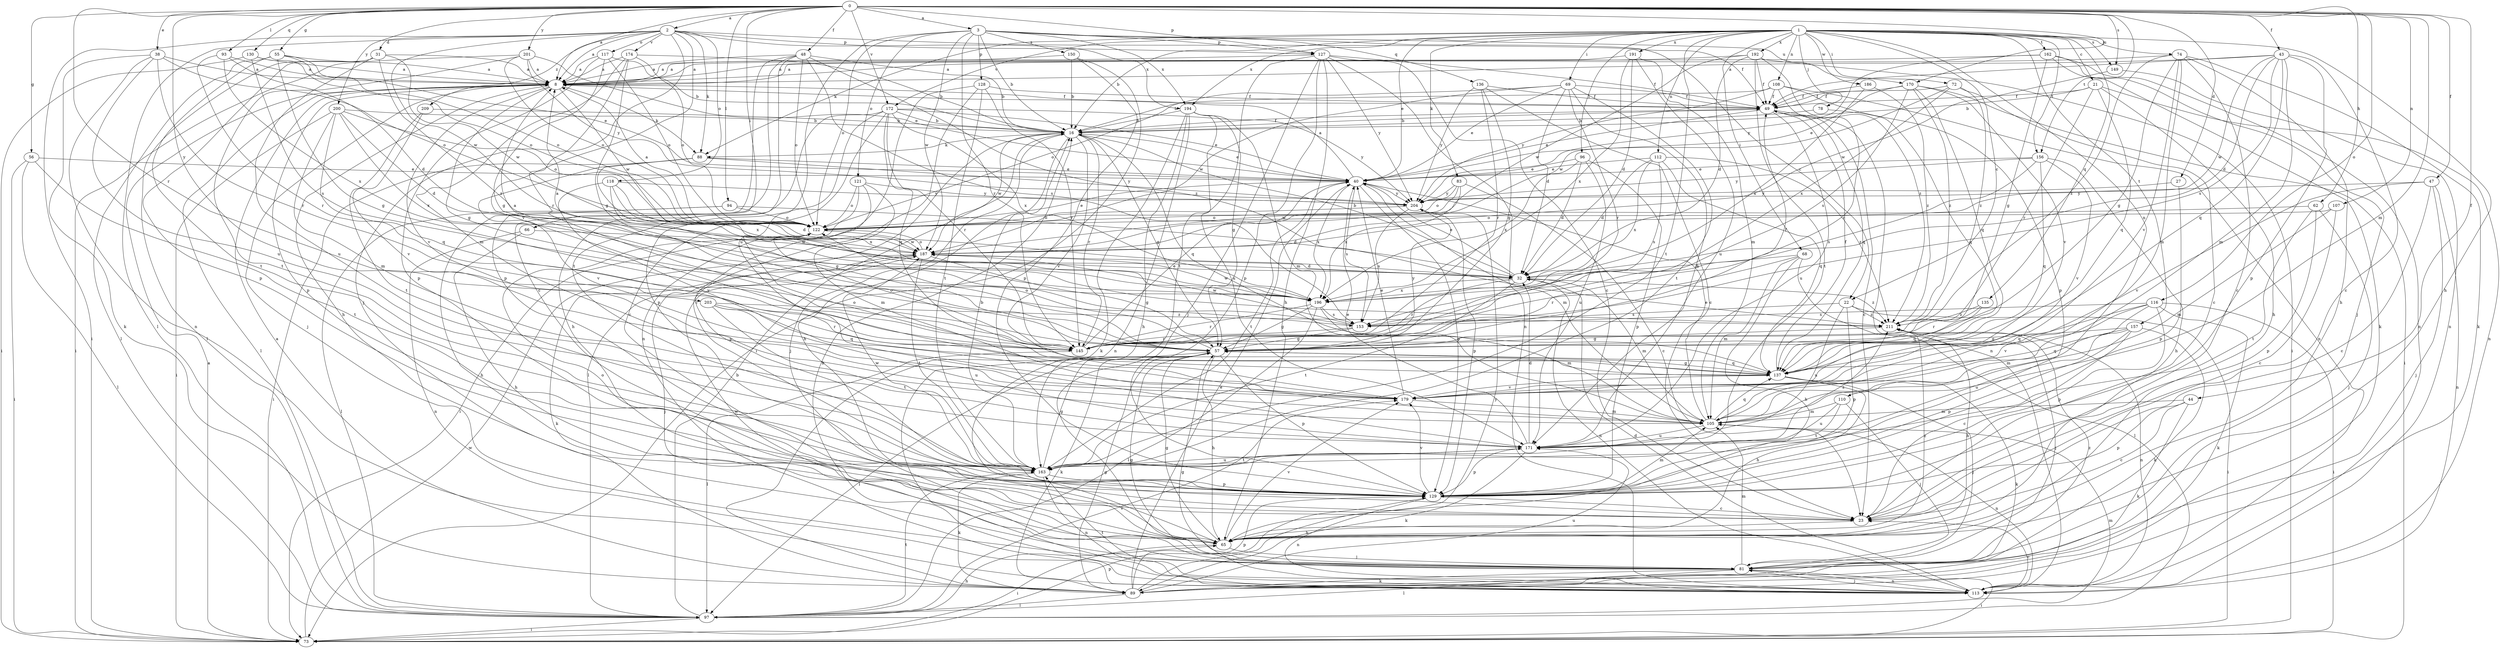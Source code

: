 strict digraph  {
0;
1;
2;
3;
8;
16;
21;
22;
23;
27;
31;
32;
38;
40;
43;
44;
47;
48;
49;
55;
56;
57;
62;
65;
66;
68;
69;
72;
73;
74;
78;
81;
83;
88;
89;
93;
94;
96;
97;
105;
107;
108;
110;
112;
113;
116;
117;
118;
121;
122;
127;
128;
129;
130;
135;
136;
137;
145;
149;
150;
153;
156;
157;
162;
163;
170;
171;
172;
174;
179;
186;
187;
191;
192;
194;
196;
200;
201;
203;
204;
209;
211;
0 -> 2  [label=a];
0 -> 3  [label=a];
0 -> 8  [label=a];
0 -> 27  [label=d];
0 -> 38  [label=e];
0 -> 43  [label=f];
0 -> 44  [label=f];
0 -> 47  [label=f];
0 -> 48  [label=f];
0 -> 55  [label=g];
0 -> 56  [label=g];
0 -> 62  [label=h];
0 -> 66  [label=i];
0 -> 93  [label=l];
0 -> 94  [label=l];
0 -> 105  [label=m];
0 -> 107  [label=n];
0 -> 116  [label=o];
0 -> 127  [label=p];
0 -> 130  [label=q];
0 -> 145  [label=r];
0 -> 149  [label=s];
0 -> 156  [label=t];
0 -> 170  [label=u];
0 -> 172  [label=v];
0 -> 200  [label=y];
0 -> 201  [label=y];
0 -> 203  [label=y];
1 -> 16  [label=b];
1 -> 21  [label=c];
1 -> 22  [label=c];
1 -> 40  [label=e];
1 -> 65  [label=h];
1 -> 68  [label=i];
1 -> 69  [label=i];
1 -> 72  [label=i];
1 -> 74  [label=j];
1 -> 78  [label=j];
1 -> 83  [label=k];
1 -> 88  [label=k];
1 -> 96  [label=l];
1 -> 108  [label=n];
1 -> 110  [label=n];
1 -> 112  [label=n];
1 -> 135  [label=q];
1 -> 149  [label=s];
1 -> 156  [label=t];
1 -> 157  [label=t];
1 -> 162  [label=t];
1 -> 163  [label=t];
1 -> 172  [label=v];
1 -> 186  [label=w];
1 -> 191  [label=x];
1 -> 192  [label=x];
1 -> 194  [label=x];
2 -> 8  [label=a];
2 -> 31  [label=d];
2 -> 49  [label=f];
2 -> 73  [label=i];
2 -> 81  [label=j];
2 -> 88  [label=k];
2 -> 97  [label=l];
2 -> 117  [label=o];
2 -> 118  [label=o];
2 -> 127  [label=p];
2 -> 174  [label=v];
2 -> 179  [label=v];
2 -> 187  [label=w];
2 -> 194  [label=x];
2 -> 209  [label=z];
3 -> 16  [label=b];
3 -> 22  [label=c];
3 -> 121  [label=o];
3 -> 122  [label=o];
3 -> 127  [label=p];
3 -> 128  [label=p];
3 -> 136  [label=q];
3 -> 145  [label=r];
3 -> 150  [label=s];
3 -> 170  [label=u];
3 -> 171  [label=u];
3 -> 187  [label=w];
3 -> 194  [label=x];
8 -> 49  [label=f];
8 -> 57  [label=g];
8 -> 65  [label=h];
8 -> 81  [label=j];
8 -> 88  [label=k];
8 -> 97  [label=l];
8 -> 129  [label=p];
8 -> 179  [label=v];
8 -> 187  [label=w];
16 -> 40  [label=e];
16 -> 49  [label=f];
16 -> 57  [label=g];
16 -> 65  [label=h];
16 -> 81  [label=j];
16 -> 88  [label=k];
16 -> 97  [label=l];
16 -> 137  [label=q];
16 -> 145  [label=r];
16 -> 179  [label=v];
16 -> 187  [label=w];
21 -> 16  [label=b];
21 -> 49  [label=f];
21 -> 65  [label=h];
21 -> 113  [label=n];
21 -> 137  [label=q];
21 -> 145  [label=r];
22 -> 73  [label=i];
22 -> 129  [label=p];
22 -> 153  [label=s];
22 -> 171  [label=u];
22 -> 211  [label=z];
23 -> 65  [label=h];
23 -> 122  [label=o];
27 -> 129  [label=p];
27 -> 204  [label=y];
31 -> 8  [label=a];
31 -> 97  [label=l];
31 -> 129  [label=p];
31 -> 171  [label=u];
31 -> 187  [label=w];
31 -> 211  [label=z];
32 -> 16  [label=b];
32 -> 40  [label=e];
32 -> 105  [label=m];
32 -> 113  [label=n];
32 -> 145  [label=r];
32 -> 163  [label=t];
32 -> 196  [label=x];
32 -> 211  [label=z];
38 -> 8  [label=a];
38 -> 89  [label=k];
38 -> 113  [label=n];
38 -> 122  [label=o];
38 -> 145  [label=r];
38 -> 171  [label=u];
40 -> 8  [label=a];
40 -> 105  [label=m];
40 -> 129  [label=p];
40 -> 153  [label=s];
40 -> 163  [label=t];
40 -> 196  [label=x];
40 -> 204  [label=y];
43 -> 8  [label=a];
43 -> 23  [label=c];
43 -> 32  [label=d];
43 -> 49  [label=f];
43 -> 105  [label=m];
43 -> 129  [label=p];
43 -> 137  [label=q];
43 -> 153  [label=s];
43 -> 187  [label=w];
44 -> 23  [label=c];
44 -> 89  [label=k];
44 -> 105  [label=m];
44 -> 129  [label=p];
47 -> 23  [label=c];
47 -> 81  [label=j];
47 -> 113  [label=n];
47 -> 179  [label=v];
47 -> 204  [label=y];
48 -> 8  [label=a];
48 -> 16  [label=b];
48 -> 23  [label=c];
48 -> 122  [label=o];
48 -> 129  [label=p];
48 -> 153  [label=s];
48 -> 163  [label=t];
48 -> 211  [label=z];
49 -> 16  [label=b];
49 -> 23  [label=c];
49 -> 40  [label=e];
49 -> 113  [label=n];
49 -> 137  [label=q];
49 -> 171  [label=u];
55 -> 8  [label=a];
55 -> 40  [label=e];
55 -> 57  [label=g];
55 -> 97  [label=l];
55 -> 122  [label=o];
55 -> 163  [label=t];
56 -> 40  [label=e];
56 -> 73  [label=i];
56 -> 97  [label=l];
56 -> 163  [label=t];
57 -> 49  [label=f];
57 -> 65  [label=h];
57 -> 89  [label=k];
57 -> 97  [label=l];
57 -> 122  [label=o];
57 -> 129  [label=p];
57 -> 137  [label=q];
57 -> 204  [label=y];
62 -> 81  [label=j];
62 -> 122  [label=o];
62 -> 129  [label=p];
62 -> 163  [label=t];
65 -> 57  [label=g];
65 -> 73  [label=i];
65 -> 81  [label=j];
65 -> 179  [label=v];
65 -> 211  [label=z];
66 -> 65  [label=h];
66 -> 113  [label=n];
66 -> 187  [label=w];
68 -> 32  [label=d];
68 -> 65  [label=h];
68 -> 97  [label=l];
68 -> 105  [label=m];
68 -> 145  [label=r];
69 -> 32  [label=d];
69 -> 40  [label=e];
69 -> 49  [label=f];
69 -> 122  [label=o];
69 -> 145  [label=r];
69 -> 163  [label=t];
69 -> 171  [label=u];
69 -> 187  [label=w];
72 -> 23  [label=c];
72 -> 49  [label=f];
72 -> 187  [label=w];
72 -> 196  [label=x];
72 -> 211  [label=z];
73 -> 8  [label=a];
73 -> 129  [label=p];
73 -> 187  [label=w];
74 -> 8  [label=a];
74 -> 23  [label=c];
74 -> 57  [label=g];
74 -> 65  [label=h];
74 -> 89  [label=k];
74 -> 105  [label=m];
74 -> 179  [label=v];
74 -> 211  [label=z];
78 -> 16  [label=b];
78 -> 137  [label=q];
81 -> 57  [label=g];
81 -> 73  [label=i];
81 -> 89  [label=k];
81 -> 97  [label=l];
81 -> 105  [label=m];
81 -> 113  [label=n];
81 -> 187  [label=w];
81 -> 211  [label=z];
83 -> 23  [label=c];
83 -> 122  [label=o];
83 -> 187  [label=w];
83 -> 196  [label=x];
83 -> 204  [label=y];
88 -> 40  [label=e];
88 -> 73  [label=i];
88 -> 179  [label=v];
88 -> 196  [label=x];
88 -> 204  [label=y];
89 -> 8  [label=a];
89 -> 40  [label=e];
89 -> 57  [label=g];
89 -> 97  [label=l];
89 -> 129  [label=p];
89 -> 171  [label=u];
89 -> 204  [label=y];
93 -> 8  [label=a];
93 -> 32  [label=d];
93 -> 145  [label=r];
93 -> 196  [label=x];
94 -> 32  [label=d];
94 -> 65  [label=h];
94 -> 97  [label=l];
94 -> 122  [label=o];
96 -> 32  [label=d];
96 -> 40  [label=e];
96 -> 129  [label=p];
96 -> 171  [label=u];
96 -> 196  [label=x];
97 -> 16  [label=b];
97 -> 65  [label=h];
97 -> 73  [label=i];
97 -> 105  [label=m];
97 -> 163  [label=t];
97 -> 179  [label=v];
105 -> 40  [label=e];
105 -> 113  [label=n];
105 -> 137  [label=q];
105 -> 171  [label=u];
107 -> 23  [label=c];
107 -> 105  [label=m];
107 -> 122  [label=o];
108 -> 16  [label=b];
108 -> 49  [label=f];
108 -> 113  [label=n];
108 -> 129  [label=p];
108 -> 145  [label=r];
108 -> 204  [label=y];
110 -> 81  [label=j];
110 -> 105  [label=m];
110 -> 163  [label=t];
110 -> 171  [label=u];
112 -> 32  [label=d];
112 -> 40  [label=e];
112 -> 137  [label=q];
112 -> 153  [label=s];
112 -> 196  [label=x];
112 -> 211  [label=z];
113 -> 16  [label=b];
113 -> 23  [label=c];
113 -> 32  [label=d];
113 -> 57  [label=g];
113 -> 81  [label=j];
113 -> 163  [label=t];
116 -> 73  [label=i];
116 -> 89  [label=k];
116 -> 105  [label=m];
116 -> 129  [label=p];
116 -> 137  [label=q];
116 -> 153  [label=s];
116 -> 179  [label=v];
117 -> 8  [label=a];
117 -> 16  [label=b];
117 -> 57  [label=g];
117 -> 122  [label=o];
117 -> 129  [label=p];
118 -> 32  [label=d];
118 -> 57  [label=g];
118 -> 179  [label=v];
118 -> 196  [label=x];
118 -> 204  [label=y];
121 -> 73  [label=i];
121 -> 105  [label=m];
121 -> 122  [label=o];
121 -> 129  [label=p];
121 -> 204  [label=y];
122 -> 8  [label=a];
122 -> 40  [label=e];
122 -> 187  [label=w];
127 -> 8  [label=a];
127 -> 23  [label=c];
127 -> 49  [label=f];
127 -> 65  [label=h];
127 -> 81  [label=j];
127 -> 113  [label=n];
127 -> 129  [label=p];
127 -> 163  [label=t];
127 -> 204  [label=y];
128 -> 23  [label=c];
128 -> 49  [label=f];
128 -> 113  [label=n];
128 -> 145  [label=r];
128 -> 163  [label=t];
129 -> 23  [label=c];
129 -> 105  [label=m];
129 -> 113  [label=n];
129 -> 179  [label=v];
130 -> 8  [label=a];
130 -> 73  [label=i];
130 -> 122  [label=o];
130 -> 153  [label=s];
135 -> 137  [label=q];
135 -> 145  [label=r];
135 -> 211  [label=z];
136 -> 23  [label=c];
136 -> 49  [label=f];
136 -> 57  [label=g];
136 -> 145  [label=r];
136 -> 204  [label=y];
137 -> 49  [label=f];
137 -> 57  [label=g];
137 -> 65  [label=h];
137 -> 81  [label=j];
137 -> 89  [label=k];
137 -> 122  [label=o];
137 -> 179  [label=v];
145 -> 40  [label=e];
145 -> 97  [label=l];
145 -> 122  [label=o];
149 -> 113  [label=n];
149 -> 187  [label=w];
150 -> 8  [label=a];
150 -> 16  [label=b];
150 -> 73  [label=i];
150 -> 129  [label=p];
153 -> 8  [label=a];
153 -> 57  [label=g];
153 -> 145  [label=r];
153 -> 187  [label=w];
156 -> 40  [label=e];
156 -> 65  [label=h];
156 -> 137  [label=q];
156 -> 153  [label=s];
156 -> 179  [label=v];
156 -> 204  [label=y];
157 -> 23  [label=c];
157 -> 57  [label=g];
157 -> 89  [label=k];
157 -> 129  [label=p];
157 -> 137  [label=q];
157 -> 171  [label=u];
162 -> 8  [label=a];
162 -> 57  [label=g];
162 -> 81  [label=j];
162 -> 89  [label=k];
162 -> 113  [label=n];
162 -> 204  [label=y];
163 -> 16  [label=b];
163 -> 57  [label=g];
163 -> 89  [label=k];
163 -> 113  [label=n];
163 -> 129  [label=p];
163 -> 171  [label=u];
163 -> 187  [label=w];
170 -> 40  [label=e];
170 -> 49  [label=f];
170 -> 73  [label=i];
170 -> 137  [label=q];
170 -> 153  [label=s];
170 -> 179  [label=v];
170 -> 211  [label=z];
171 -> 32  [label=d];
171 -> 40  [label=e];
171 -> 89  [label=k];
171 -> 129  [label=p];
171 -> 163  [label=t];
171 -> 211  [label=z];
172 -> 16  [label=b];
172 -> 23  [label=c];
172 -> 40  [label=e];
172 -> 65  [label=h];
172 -> 129  [label=p];
172 -> 137  [label=q];
172 -> 145  [label=r];
172 -> 196  [label=x];
172 -> 204  [label=y];
174 -> 8  [label=a];
174 -> 16  [label=b];
174 -> 57  [label=g];
174 -> 105  [label=m];
174 -> 122  [label=o];
174 -> 145  [label=r];
179 -> 40  [label=e];
179 -> 105  [label=m];
186 -> 49  [label=f];
186 -> 196  [label=x];
186 -> 211  [label=z];
187 -> 32  [label=d];
187 -> 57  [label=g];
187 -> 81  [label=j];
187 -> 89  [label=k];
187 -> 122  [label=o];
187 -> 163  [label=t];
191 -> 8  [label=a];
191 -> 32  [label=d];
191 -> 105  [label=m];
191 -> 171  [label=u];
191 -> 196  [label=x];
192 -> 8  [label=a];
192 -> 32  [label=d];
192 -> 49  [label=f];
192 -> 73  [label=i];
192 -> 163  [label=t];
192 -> 187  [label=w];
192 -> 211  [label=z];
194 -> 16  [label=b];
194 -> 57  [label=g];
194 -> 65  [label=h];
194 -> 89  [label=k];
194 -> 105  [label=m];
194 -> 113  [label=n];
194 -> 171  [label=u];
196 -> 8  [label=a];
196 -> 57  [label=g];
196 -> 97  [label=l];
196 -> 105  [label=m];
196 -> 145  [label=r];
196 -> 153  [label=s];
196 -> 187  [label=w];
200 -> 16  [label=b];
200 -> 32  [label=d];
200 -> 73  [label=i];
200 -> 105  [label=m];
200 -> 122  [label=o];
200 -> 137  [label=q];
200 -> 196  [label=x];
201 -> 8  [label=a];
201 -> 40  [label=e];
201 -> 73  [label=i];
201 -> 122  [label=o];
201 -> 163  [label=t];
201 -> 204  [label=y];
203 -> 137  [label=q];
203 -> 145  [label=r];
203 -> 163  [label=t];
203 -> 171  [label=u];
203 -> 211  [label=z];
204 -> 122  [label=o];
204 -> 129  [label=p];
204 -> 153  [label=s];
209 -> 16  [label=b];
209 -> 163  [label=t];
209 -> 179  [label=v];
211 -> 57  [label=g];
211 -> 65  [label=h];
211 -> 81  [label=j];
211 -> 113  [label=n];
}
